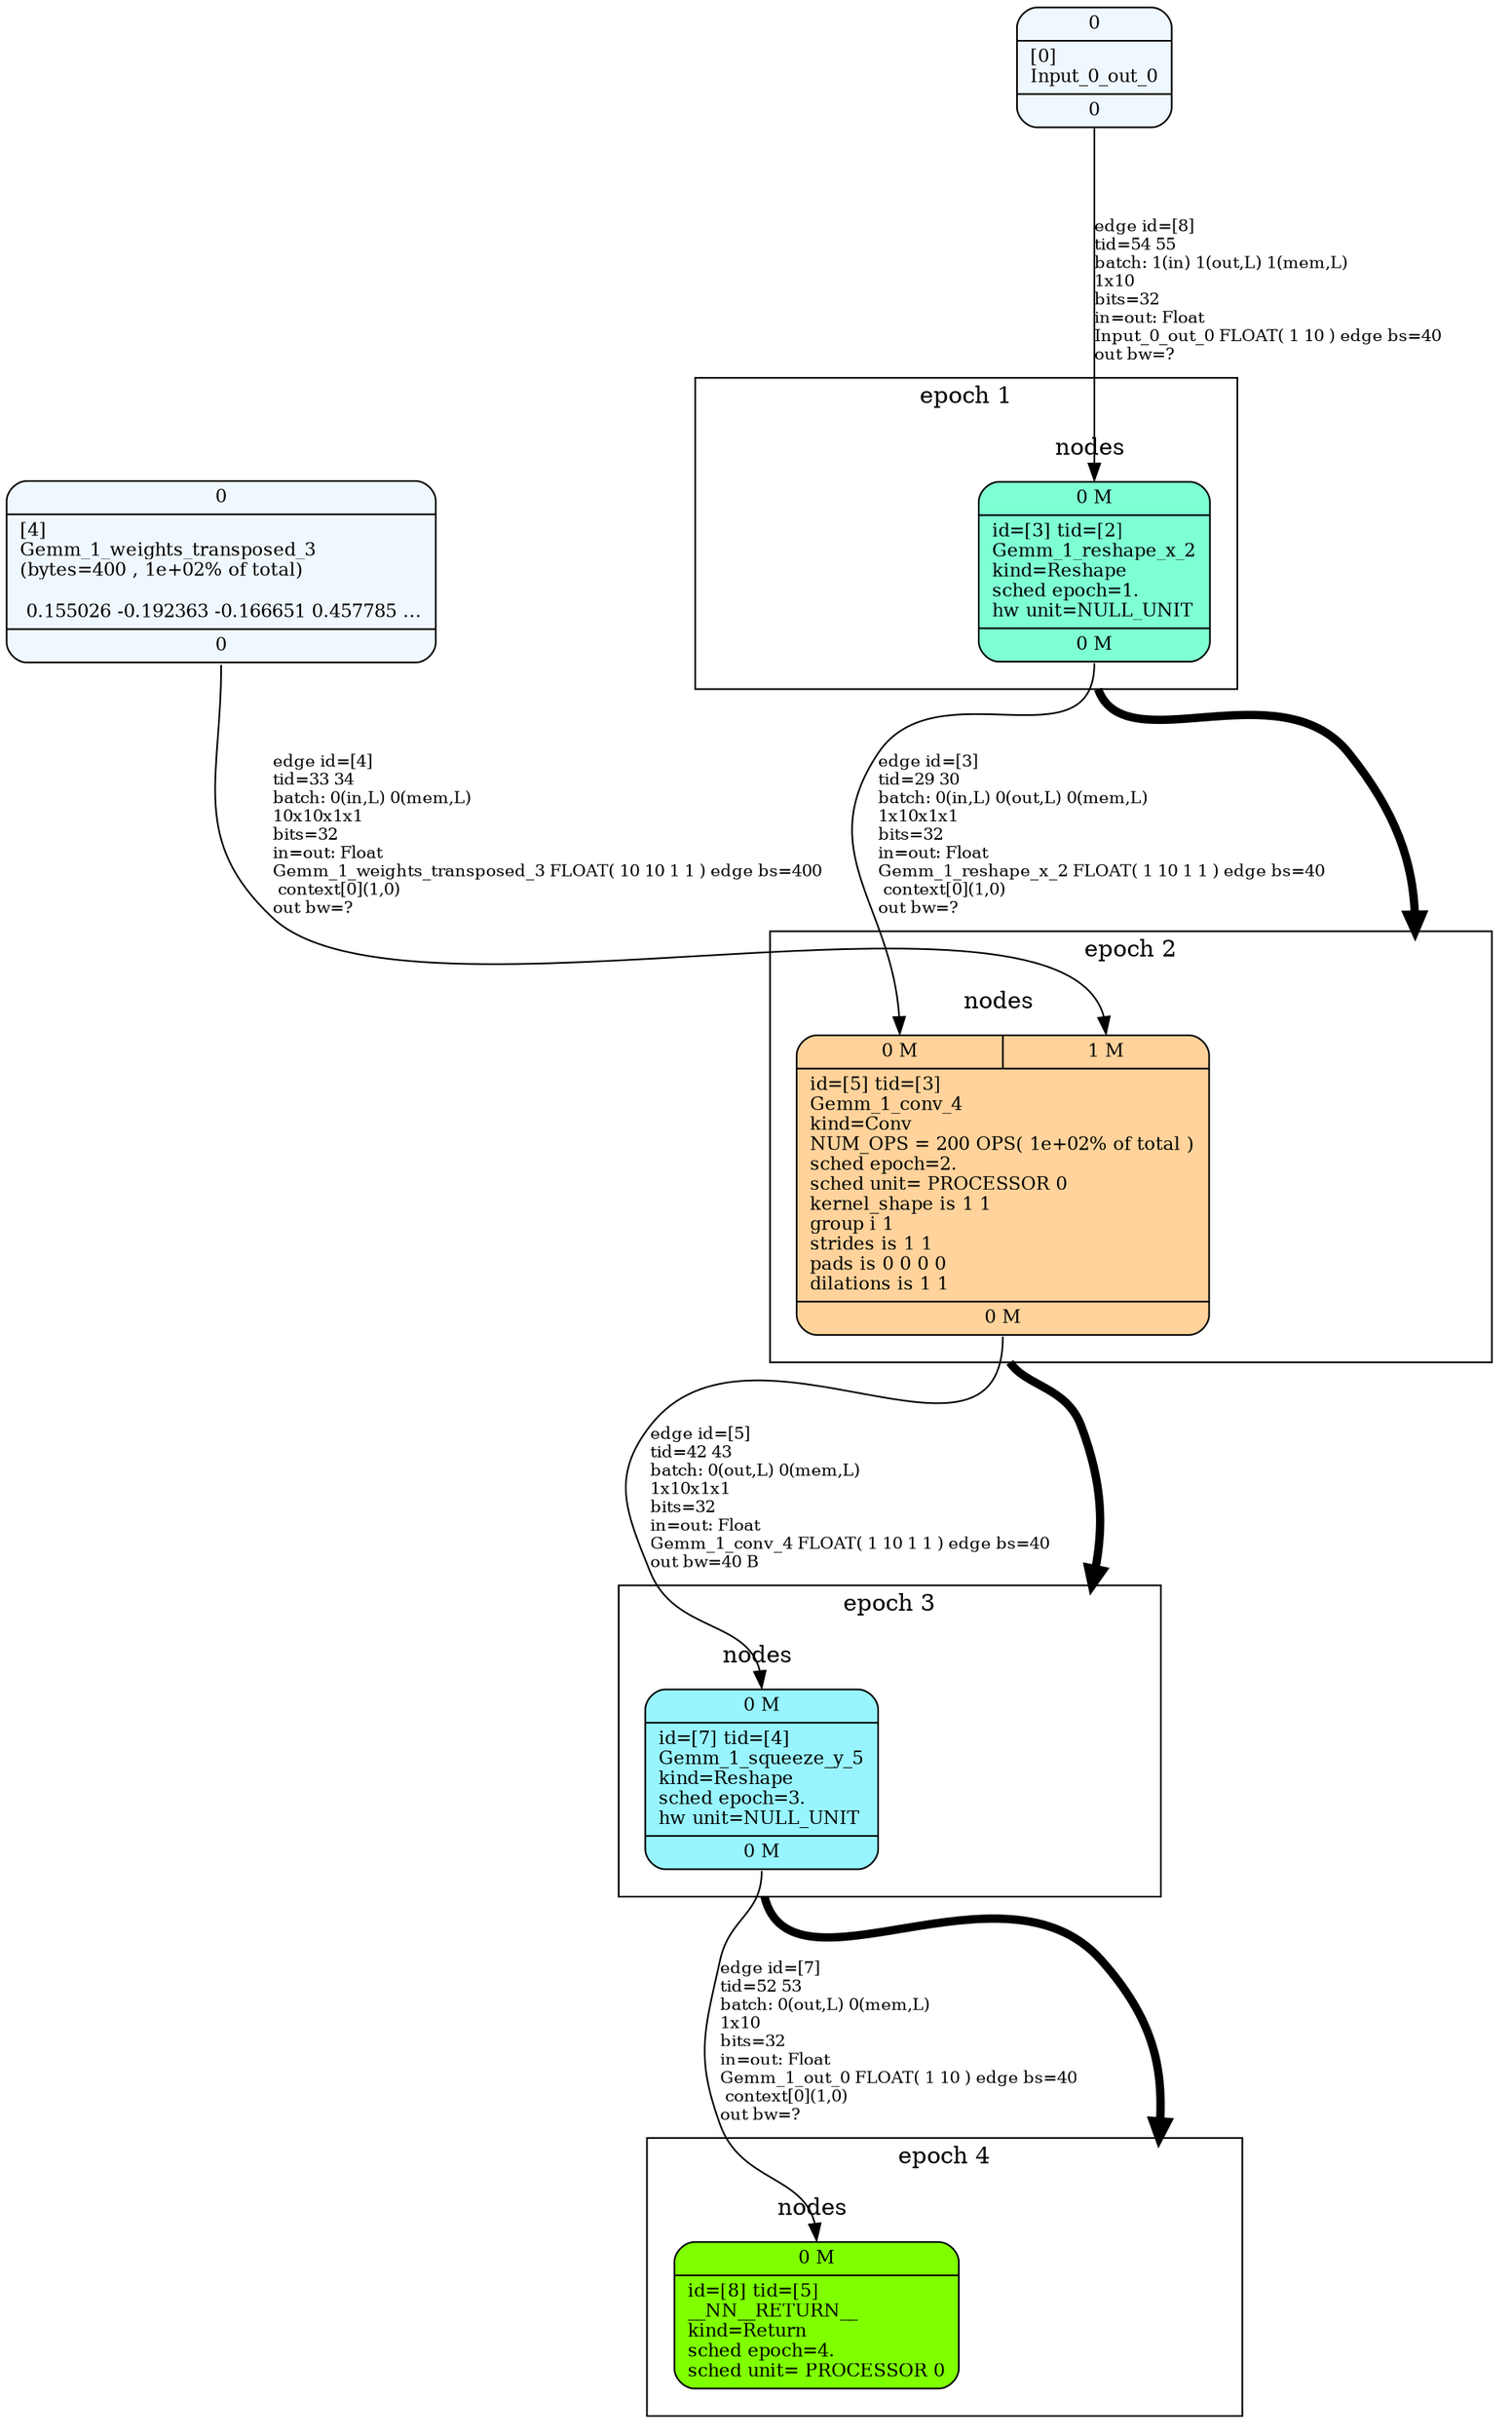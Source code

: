 digraph G {
graph [ fontsize=11 ];
node [ fontsize=11 ];
edge [ fontsize=10 ];
rankdir=BU
ranksep=1.5
nodesep=1
splines=spline
compound=true
Graphinfo [ label="" shape=plaintext, style=rounded, color=black, fontname="Arial-Bold" ];
subgraph cluster_1 { label="epoch 1"; fontsize=14; 
subgraph cluster_1_nodes { label="nodes "; peripheries=0;
Gemm_1_reshape_x_2 ;  }

subgraph cluster_dma_1_in { label=""; peripheries=0;
dummy_1[ style=invis ];  };
 }
subgraph cluster_2 { label="epoch 2"; fontsize=14; 
subgraph cluster_2_nodes { label="nodes "; peripheries=0;
Gemm_1_conv_4 ;  }

subgraph cluster_dma_2_in { label=""; peripheries=0;
dummy_2[ style=invis ];  };
 }
Gemm_1_reshape_x_2:s -> dummy_2:n [ltail="cluster_1" lhead=cluster_2 strength=1000 penwidth=5];
subgraph cluster_3 { label="epoch 3"; fontsize=14; 
subgraph cluster_3_nodes { label="nodes "; peripheries=0;
Gemm_1_squeeze_y_5 ;  }

subgraph cluster_dma_3_in { label=""; peripheries=0;
dummy_3[ style=invis ];  };
 }
Gemm_1_conv_4:s -> dummy_3:n [ltail="cluster_2" lhead=cluster_3 strength=1000 penwidth=5];
subgraph cluster_4 { label="epoch 4"; fontsize=14; 
subgraph cluster_4_nodes { label="nodes "; peripheries=0;
__NN__RETURN__ ;  }

subgraph cluster_dma_4_in { label=""; peripheries=0;
dummy_4[ style=invis ];  };
 }
Gemm_1_squeeze_y_5:s -> dummy_4:n [ltail="cluster_3" lhead=cluster_4 strength=1000 penwidth=5];
Gemm_1_weights_transposed_3 [ label="{ { <i0> 0} |  [4]\lGemm_1_weights_transposed_3\l(bytes=400 , 1e+02% of total)\l\l 0.155026 -0.192363 -0.166651 0.457785 ... | { <o0> 0} }", shape=record, fillcolor="aliceblue", style="rounded,filled"  ] ;
Input_0_out_0 [ label="{ { <i0> 0} |  [0]\lInput_0_out_0 | { <o0> 0} }", shape=record, fillcolor="aliceblue", style="rounded,filled"  ] ;
Gemm_1_reshape_x_2 [ label="{ { < i0>  0 M } | id=[3] tid=[2]\lGemm_1_reshape_x_2\lkind=Reshape\lsched epoch=1.\lhw unit=NULL_UNIT\l | { < o0>  0 M } }", shape=record, fillcolor="aquamarine", style="rounded,filled"  ] ;
Gemm_1_conv_4 [ label="{ { < i0>  0 M  | < i1>  1 M } | id=[5] tid=[3]\lGemm_1_conv_4\lkind=Conv\lNUM_OPS = 200 OPS( 1e+02% of total )\lsched epoch=2.\lsched unit= PROCESSOR 0\lkernel_shape is 1 1\lgroup i 1\lstrides is 1 1\lpads is 0 0 0 0\ldilations is 1 1\l | { < o0>  0 M } }", shape=record, fillcolor="burlywood1", style="rounded,filled"  ] ;
Gemm_1_squeeze_y_5 [ label="{ { < i0>  0 M } | id=[7] tid=[4]\lGemm_1_squeeze_y_5\lkind=Reshape\lsched epoch=3.\lhw unit=NULL_UNIT\l | { < o0>  0 M } }", shape=record, fillcolor="cadetblue1", style="rounded,filled"  ] ;
__NN__RETURN__ [ label="{ { < i0>  0 M } | id=[8] tid=[5]\l__NN__RETURN__\lkind=Return\lsched epoch=4.\lsched unit= PROCESSOR 0\l}", shape=record, fillcolor="chartreuse", style="rounded,filled"  ] ;
Gemm_1_reshape_x_2:o0:s->Gemm_1_conv_4:i0:n [ label="edge id=[3]\ltid=29 30\lbatch: 0(in,L) 0(out,L) 0(mem,L) \l1x10x1x1\lbits=32\lin=out: Float\lGemm_1_reshape_x_2 FLOAT( 1 10 1 1 ) edge bs=40\l context[0](1,0)\lout bw=?\l" ]; 
Gemm_1_weights_transposed_3:o0:s->Gemm_1_conv_4:i1:n [ label="edge id=[4]\ltid=33 34\lbatch: 0(in,L) 0(mem,L) \l10x10x1x1\lbits=32\lin=out: Float\lGemm_1_weights_transposed_3 FLOAT( 10 10 1 1 ) edge bs=400\l context[0](1,0)\lout bw=?\l" ]; 
Gemm_1_conv_4:o0:s->Gemm_1_squeeze_y_5:i0:n [ label="edge id=[5]\ltid=42 43\lbatch: 0(out,L) 0(mem,L) \l1x10x1x1\lbits=32\lin=out: Float\lGemm_1_conv_4 FLOAT( 1 10 1 1 ) edge bs=40\lout bw=40 B\l" ]; 
Gemm_1_squeeze_y_5:o0:s->__NN__RETURN__:i0:n [ label="edge id=[7]\ltid=52 53\lbatch: 0(out,L) 0(mem,L) \l1x10\lbits=32\lin=out: Float\lGemm_1_out_0 FLOAT( 1 10 ) edge bs=40\l context[0](1,0)\lout bw=?\l" ]; 
Input_0_out_0:o0:s->Gemm_1_reshape_x_2:i0:n [ label="edge id=[8]\ltid=54 55\lbatch: 1(in) 1(out,L) 1(mem,L) \l1x10\lbits=32\lin=out: Float\lInput_0_out_0 FLOAT( 1 10 ) edge bs=40\lout bw=?\l" ]; 
}
